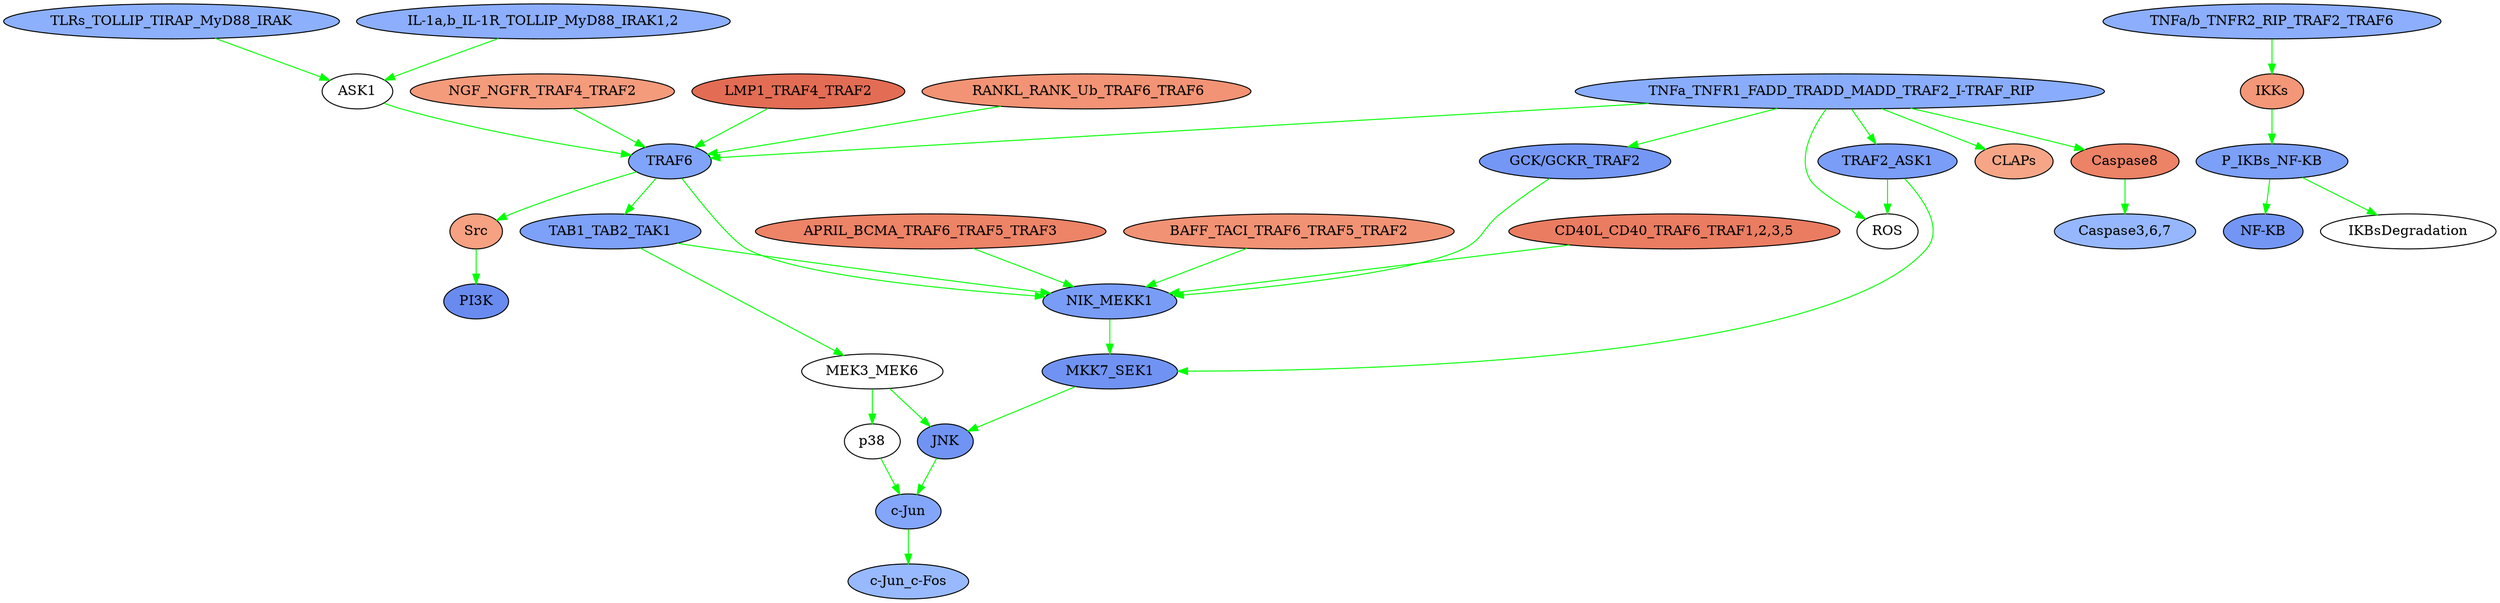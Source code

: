 strict digraph  {
	"CD40L_CD40_TRAF6_TRAF1,2,3,5"	 [color=black,
		fillcolor="#EA7C61",
		style=filled];
	NIK_MEKK1	 [color=black,
		fillcolor="#799CF7",
		style=filled];
	"CD40L_CD40_TRAF6_TRAF1,2,3,5" -> NIK_MEKK1	 [color=green];
	IKKs	 [color=black,
		fillcolor="#F39778",
		style=filled];
	"P_IKBs_NF-KB"	 [color=black,
		fillcolor="#7C9FF8",
		style=filled];
	IKKs -> "P_IKBs_NF-KB"	 [color=green];
	" RANKL_RANK_Ub_TRAF6_TRAF6"	 [color=black,
		fillcolor="#F29375",
		style=filled];
	TRAF6	 [color=black,
		fillcolor="#80A4FA",
		style=filled];
	" RANKL_RANK_Ub_TRAF6_TRAF6" -> TRAF6	 [color=green];
	MEK3_MEK6	 [color=black,
		fillcolor="#ffffff",
		style=filled];
	JNK	 [color=black,
		fillcolor="#7194F4",
		style=filled];
	MEK3_MEK6 -> JNK	 [color=green];
	p38	 [color=black,
		fillcolor="#ffffff",
		style=filled];
	MEK3_MEK6 -> p38	 [color=green];
	"NF-KB"	 [color=black,
		fillcolor="#7396F5",
		style=filled];
	"P_IKBs_NF-KB" -> "NF-KB"	 [color=green];
	IKBsDegradation	 [color=black,
		fillcolor="#ffffff",
		style=filled];
	"P_IKBs_NF-KB" -> IKBsDegradation	 [color=green];
	TLRs_TOLLIP_TIRAP_MyD88_IRAK	 [color=black,
		fillcolor="#8DB0FD",
		style=filled];
	ASK1	 [color=black,
		fillcolor="#ffffff",
		style=filled];
	TLRs_TOLLIP_TIRAP_MyD88_IRAK -> ASK1	 [color=green];
	TRAF2_ASK1	 [color=black,
		fillcolor="#7A9DF8",
		style=filled];
	ROS	 [color=black,
		fillcolor="#ffffff",
		style=filled];
	TRAF2_ASK1 -> ROS	 [color=green];
	MKK7_SEK1	 [color=black,
		fillcolor="#7093F3",
		style=filled];
	TRAF2_ASK1 -> MKK7_SEK1	 [color=green];
	"c-Jun"	 [color=black,
		fillcolor="#83A6FB",
		style=filled];
	"c-Jun_c-Fos"	 [color=black,
		fillcolor="#98B9FE",
		style=filled];
	"c-Jun" -> "c-Jun_c-Fos"	 [color=green];
	TAB1_TAB2_TAK1	 [color=black,
		fillcolor="#7DA0F9",
		style=filled];
	TAB1_TAB2_TAK1 -> MEK3_MEK6	 [color=green];
	TAB1_TAB2_TAK1 -> NIK_MEKK1	 [color=green];
	"IL-1a,b_IL-1R_TOLLIP_MyD88_IRAK1,2"	 [color=black,
		fillcolor="#8CAEFD",
		style=filled];
	"IL-1a,b_IL-1R_TOLLIP_MyD88_IRAK1,2" -> ASK1	 [color=green];
	APRIL_BCMA_TRAF6_TRAF5_TRAF3	 [color=black,
		fillcolor="#ED8367",
		style=filled];
	APRIL_BCMA_TRAF6_TRAF5_TRAF3 -> NIK_MEKK1	 [color=green];
	NGF_NGFR_TRAF4_TRAF2	 [color=black,
		fillcolor="#F49B7C",
		style=filled];
	NGF_NGFR_TRAF4_TRAF2 -> TRAF6	 [color=green];
	"Caspase3,6,7"	 [color=black,
		fillcolor="#96B7FE",
		style=filled];
	Src	 [color=black,
		fillcolor="#F5A182",
		style=filled];
	PI3K	 [color=black,
		fillcolor="#698BEF",
		style=filled];
	Src -> PI3K	 [color=green];
	ASK1 -> TRAF6	 [color=green];
	BAFF_TACI_TRAF6_TRAF5_TRAF2	 [color=black,
		fillcolor="#F29274",
		style=filled];
	BAFF_TACI_TRAF6_TRAF5_TRAF2 -> NIK_MEKK1	 [color=green];
	TRAF6 -> Src	 [color=green];
	TRAF6 -> NIK_MEKK1	 [color=green];
	TRAF6 -> TAB1_TAB2_TAK1	 [color=green];
	Caspase8	 [color=black,
		fillcolor="#EC8266",
		style=filled];
	Caspase8 -> "Caspase3,6,7"	 [color=green];
	"TNFa/b_TNFR2_RIP_TRAF2_TRAF6"	 [color=black,
		fillcolor="#8CAEFD",
		style=filled];
	"TNFa/b_TNFR2_RIP_TRAF2_TRAF6" -> IKKs	 [color=green];
	" TNFa_TNFR1_FADD_TRADD_MADD_TRAF2_I-TRAF_RIP"	 [color=black,
		fillcolor="#89ACFC",
		style=filled];
	" TNFa_TNFR1_FADD_TRADD_MADD_TRAF2_I-TRAF_RIP" -> ROS	 [color=green];
	" TNFa_TNFR1_FADD_TRADD_MADD_TRAF2_I-TRAF_RIP" -> TRAF2_ASK1	 [color=green];
	" TNFa_TNFR1_FADD_TRADD_MADD_TRAF2_I-TRAF_RIP" -> TRAF6	 [color=green];
	CLAPs	 [color=black,
		fillcolor="#F6A687",
		style=filled];
	" TNFa_TNFR1_FADD_TRADD_MADD_TRAF2_I-TRAF_RIP" -> CLAPs	 [color=green];
	"GCK/GCKR_TRAF2"	 [color=black,
		fillcolor="#7497F5",
		style=filled];
	" TNFa_TNFR1_FADD_TRADD_MADD_TRAF2_I-TRAF_RIP" -> "GCK/GCKR_TRAF2"	 [color=green];
	" TNFa_TNFR1_FADD_TRADD_MADD_TRAF2_I-TRAF_RIP" -> Caspase8	 [color=green];
	p38 -> "c-Jun"	 [color=green];
	MKK7_SEK1 -> JNK	 [color=green];
	JNK -> "c-Jun"	 [color=green];
	"GCK/GCKR_TRAF2" -> NIK_MEKK1	 [color=green];
	NIK_MEKK1 -> MKK7_SEK1	 [color=green];
	LMP1_TRAF4_TRAF2	 [color=black,
		fillcolor="#E36C54",
		style=filled];
	LMP1_TRAF4_TRAF2 -> TRAF6	 [color=green];
}
